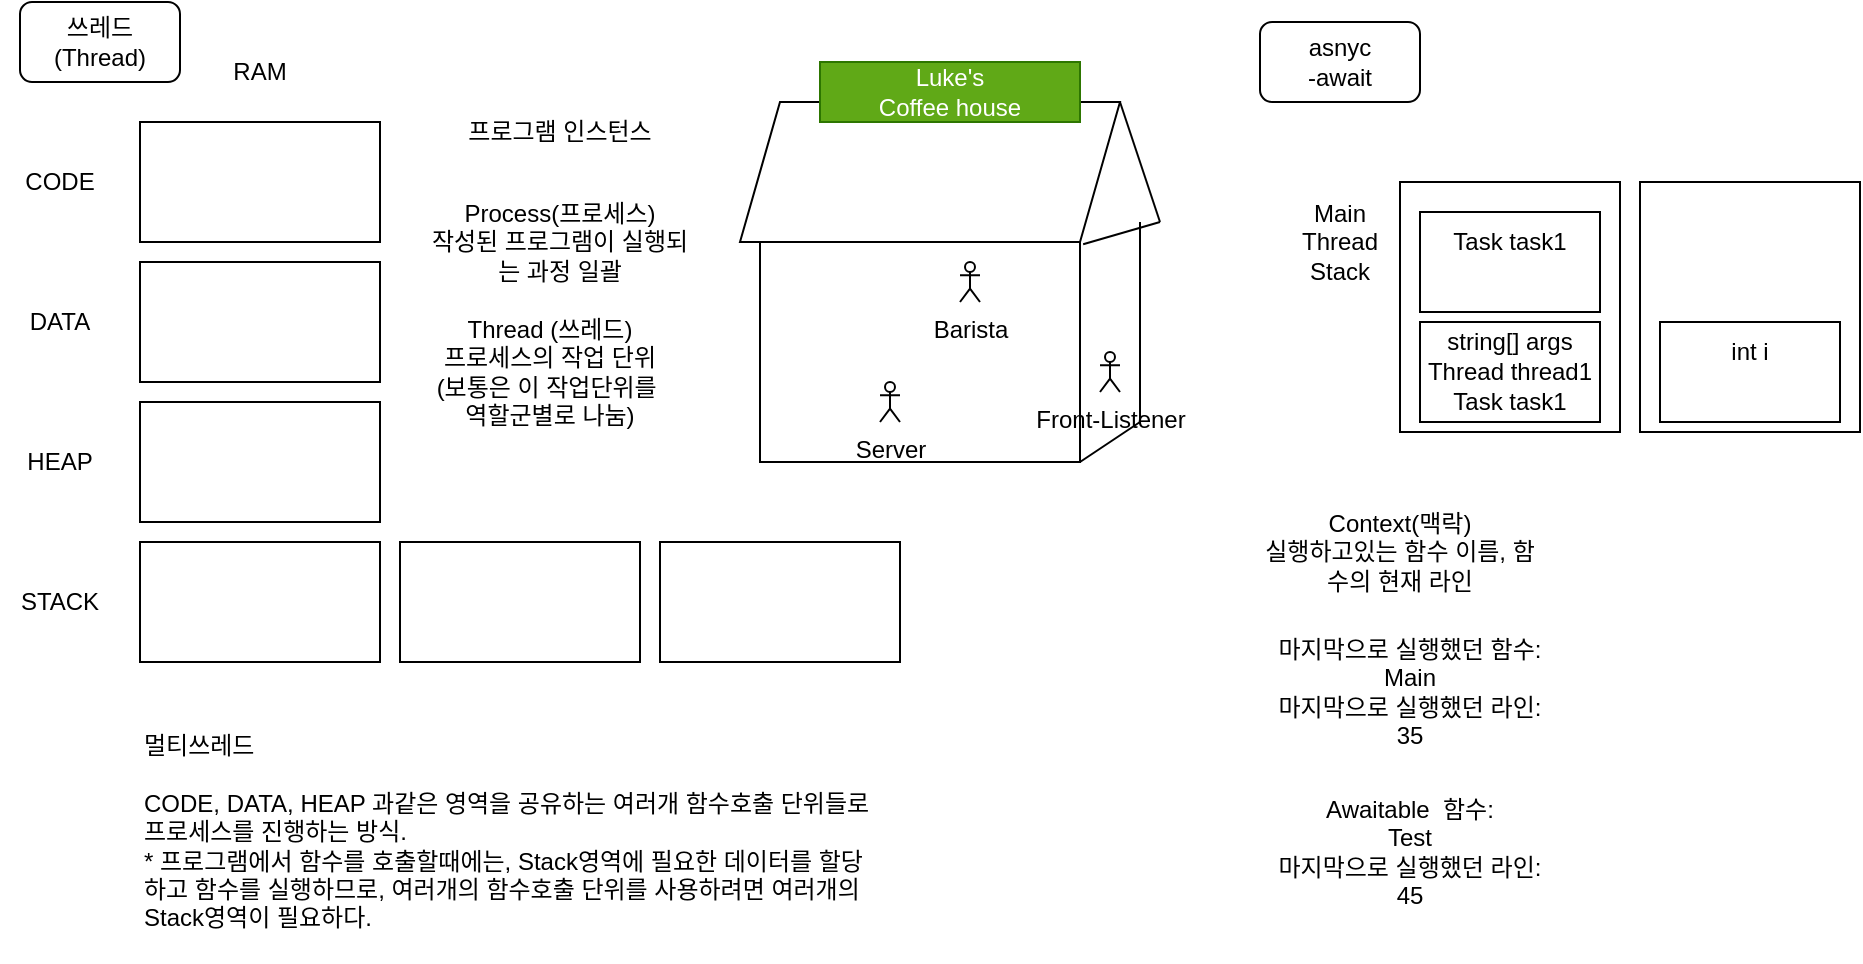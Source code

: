 <mxfile version="24.7.17">
  <diagram id="C5RBs43oDa-KdzZeNtuy" name="Page-1">
    <mxGraphModel dx="445" dy="477" grid="1" gridSize="10" guides="1" tooltips="1" connect="1" arrows="1" fold="1" page="1" pageScale="1" pageWidth="827" pageHeight="1169" math="0" shadow="0">
      <root>
        <mxCell id="WIyWlLk6GJQsqaUBKTNV-0" />
        <mxCell id="WIyWlLk6GJQsqaUBKTNV-1" parent="WIyWlLk6GJQsqaUBKTNV-0" />
        <mxCell id="BW4YJrbhgIKyjg24cMYA-1" value="쓰레드&lt;div&gt;(Thread)&lt;/div&gt;" style="rounded=1;whiteSpace=wrap;html=1;" vertex="1" parent="WIyWlLk6GJQsqaUBKTNV-1">
          <mxGeometry x="10" y="10" width="80" height="40" as="geometry" />
        </mxCell>
        <mxCell id="BW4YJrbhgIKyjg24cMYA-2" value="" style="rounded=0;whiteSpace=wrap;html=1;" vertex="1" parent="WIyWlLk6GJQsqaUBKTNV-1">
          <mxGeometry x="70" y="70" width="120" height="60" as="geometry" />
        </mxCell>
        <mxCell id="BW4YJrbhgIKyjg24cMYA-3" value="CODE" style="text;html=1;align=center;verticalAlign=middle;whiteSpace=wrap;rounded=0;" vertex="1" parent="WIyWlLk6GJQsqaUBKTNV-1">
          <mxGeometry y="85" width="60" height="30" as="geometry" />
        </mxCell>
        <mxCell id="BW4YJrbhgIKyjg24cMYA-4" value="DATA" style="text;html=1;align=center;verticalAlign=middle;whiteSpace=wrap;rounded=0;" vertex="1" parent="WIyWlLk6GJQsqaUBKTNV-1">
          <mxGeometry y="155" width="60" height="30" as="geometry" />
        </mxCell>
        <mxCell id="BW4YJrbhgIKyjg24cMYA-5" value="" style="rounded=0;whiteSpace=wrap;html=1;" vertex="1" parent="WIyWlLk6GJQsqaUBKTNV-1">
          <mxGeometry x="70" y="140" width="120" height="60" as="geometry" />
        </mxCell>
        <mxCell id="BW4YJrbhgIKyjg24cMYA-6" value="HEAP" style="text;html=1;align=center;verticalAlign=middle;whiteSpace=wrap;rounded=0;" vertex="1" parent="WIyWlLk6GJQsqaUBKTNV-1">
          <mxGeometry y="225" width="60" height="30" as="geometry" />
        </mxCell>
        <mxCell id="BW4YJrbhgIKyjg24cMYA-7" value="" style="rounded=0;whiteSpace=wrap;html=1;" vertex="1" parent="WIyWlLk6GJQsqaUBKTNV-1">
          <mxGeometry x="70" y="210" width="120" height="60" as="geometry" />
        </mxCell>
        <mxCell id="BW4YJrbhgIKyjg24cMYA-8" value="STACK" style="text;html=1;align=center;verticalAlign=middle;whiteSpace=wrap;rounded=0;" vertex="1" parent="WIyWlLk6GJQsqaUBKTNV-1">
          <mxGeometry y="295" width="60" height="30" as="geometry" />
        </mxCell>
        <mxCell id="BW4YJrbhgIKyjg24cMYA-9" value="" style="rounded=0;whiteSpace=wrap;html=1;" vertex="1" parent="WIyWlLk6GJQsqaUBKTNV-1">
          <mxGeometry x="70" y="280" width="120" height="60" as="geometry" />
        </mxCell>
        <mxCell id="BW4YJrbhgIKyjg24cMYA-10" value="RAM" style="text;html=1;align=center;verticalAlign=middle;whiteSpace=wrap;rounded=0;" vertex="1" parent="WIyWlLk6GJQsqaUBKTNV-1">
          <mxGeometry x="100" y="30" width="60" height="30" as="geometry" />
        </mxCell>
        <mxCell id="BW4YJrbhgIKyjg24cMYA-11" value="프로그램 인스턴스" style="text;html=1;align=center;verticalAlign=middle;whiteSpace=wrap;rounded=0;" vertex="1" parent="WIyWlLk6GJQsqaUBKTNV-1">
          <mxGeometry x="210" y="60" width="140" height="30" as="geometry" />
        </mxCell>
        <mxCell id="BW4YJrbhgIKyjg24cMYA-12" value="Process(프로세스)&lt;div&gt;작성된 프로그램이 실행되는 과정 일괄&lt;/div&gt;" style="text;html=1;align=center;verticalAlign=middle;whiteSpace=wrap;rounded=0;" vertex="1" parent="WIyWlLk6GJQsqaUBKTNV-1">
          <mxGeometry x="210" y="90" width="140" height="80" as="geometry" />
        </mxCell>
        <mxCell id="BW4YJrbhgIKyjg24cMYA-13" value="" style="shape=parallelogram;perimeter=parallelogramPerimeter;whiteSpace=wrap;html=1;fixedSize=1;" vertex="1" parent="WIyWlLk6GJQsqaUBKTNV-1">
          <mxGeometry x="370" y="60" width="190" height="70" as="geometry" />
        </mxCell>
        <mxCell id="BW4YJrbhgIKyjg24cMYA-14" value="" style="endArrow=none;html=1;rounded=0;entryX=1;entryY=0;entryDx=0;entryDy=0;" edge="1" parent="WIyWlLk6GJQsqaUBKTNV-1" target="BW4YJrbhgIKyjg24cMYA-13">
          <mxGeometry width="50" height="50" relative="1" as="geometry">
            <mxPoint x="580" y="120" as="sourcePoint" />
            <mxPoint x="400" y="210" as="targetPoint" />
          </mxGeometry>
        </mxCell>
        <mxCell id="BW4YJrbhgIKyjg24cMYA-15" value="" style="rounded=0;whiteSpace=wrap;html=1;" vertex="1" parent="WIyWlLk6GJQsqaUBKTNV-1">
          <mxGeometry x="380" y="130" width="160" height="110" as="geometry" />
        </mxCell>
        <mxCell id="BW4YJrbhgIKyjg24cMYA-16" value="" style="endArrow=none;html=1;rounded=0;entryX=0.903;entryY=1.016;entryDx=0;entryDy=0;entryPerimeter=0;" edge="1" parent="WIyWlLk6GJQsqaUBKTNV-1" target="BW4YJrbhgIKyjg24cMYA-13">
          <mxGeometry width="50" height="50" relative="1" as="geometry">
            <mxPoint x="580" y="120" as="sourcePoint" />
            <mxPoint x="570" y="70" as="targetPoint" />
          </mxGeometry>
        </mxCell>
        <mxCell id="BW4YJrbhgIKyjg24cMYA-17" value="" style="endArrow=none;html=1;rounded=0;" edge="1" parent="WIyWlLk6GJQsqaUBKTNV-1">
          <mxGeometry width="50" height="50" relative="1" as="geometry">
            <mxPoint x="570" y="120" as="sourcePoint" />
            <mxPoint x="570" y="220" as="targetPoint" />
          </mxGeometry>
        </mxCell>
        <mxCell id="BW4YJrbhgIKyjg24cMYA-18" value="" style="endArrow=none;html=1;rounded=0;exitX=1;exitY=1;exitDx=0;exitDy=0;" edge="1" parent="WIyWlLk6GJQsqaUBKTNV-1" source="BW4YJrbhgIKyjg24cMYA-15">
          <mxGeometry width="50" height="50" relative="1" as="geometry">
            <mxPoint x="580" y="130" as="sourcePoint" />
            <mxPoint x="570" y="220" as="targetPoint" />
          </mxGeometry>
        </mxCell>
        <mxCell id="BW4YJrbhgIKyjg24cMYA-19" value="Luke&#39;s&lt;div&gt;Coffee house&lt;/div&gt;" style="text;html=1;align=center;verticalAlign=middle;whiteSpace=wrap;rounded=0;fillColor=#60a917;fontColor=#ffffff;strokeColor=#2D7600;" vertex="1" parent="WIyWlLk6GJQsqaUBKTNV-1">
          <mxGeometry x="410" y="40" width="130" height="30" as="geometry" />
        </mxCell>
        <mxCell id="BW4YJrbhgIKyjg24cMYA-21" value="Thread (쓰레드)&lt;div&gt;프로세스의 작업 단위&lt;/div&gt;&lt;div&gt;(보통은 이 작업단위를&amp;nbsp;&lt;/div&gt;&lt;div&gt;역할군별로 나눔)&lt;/div&gt;" style="text;html=1;align=center;verticalAlign=middle;whiteSpace=wrap;rounded=0;" vertex="1" parent="WIyWlLk6GJQsqaUBKTNV-1">
          <mxGeometry x="210" y="160" width="130" height="70" as="geometry" />
        </mxCell>
        <mxCell id="BW4YJrbhgIKyjg24cMYA-23" value="Front-Listener" style="shape=umlActor;verticalLabelPosition=bottom;verticalAlign=top;html=1;outlineConnect=0;" vertex="1" parent="WIyWlLk6GJQsqaUBKTNV-1">
          <mxGeometry x="550" y="185" width="10" height="20" as="geometry" />
        </mxCell>
        <mxCell id="BW4YJrbhgIKyjg24cMYA-24" value="Barista" style="shape=umlActor;verticalLabelPosition=bottom;verticalAlign=top;html=1;outlineConnect=0;" vertex="1" parent="WIyWlLk6GJQsqaUBKTNV-1">
          <mxGeometry x="480" y="140" width="10" height="20" as="geometry" />
        </mxCell>
        <mxCell id="BW4YJrbhgIKyjg24cMYA-25" value="Server" style="shape=umlActor;verticalLabelPosition=bottom;verticalAlign=top;html=1;outlineConnect=0;" vertex="1" parent="WIyWlLk6GJQsqaUBKTNV-1">
          <mxGeometry x="440" y="200" width="10" height="20" as="geometry" />
        </mxCell>
        <mxCell id="BW4YJrbhgIKyjg24cMYA-26" value="" style="rounded=0;whiteSpace=wrap;html=1;" vertex="1" parent="WIyWlLk6GJQsqaUBKTNV-1">
          <mxGeometry x="200" y="280" width="120" height="60" as="geometry" />
        </mxCell>
        <mxCell id="BW4YJrbhgIKyjg24cMYA-27" value="" style="rounded=0;whiteSpace=wrap;html=1;" vertex="1" parent="WIyWlLk6GJQsqaUBKTNV-1">
          <mxGeometry x="330" y="280" width="120" height="60" as="geometry" />
        </mxCell>
        <mxCell id="BW4YJrbhgIKyjg24cMYA-28" value="멀티쓰레드&lt;div&gt;&lt;br&gt;&lt;/div&gt;&lt;div&gt;CODE, DATA, HEAP 과같은 영역을 공유하는 여러개 함수호출 단위들로 프로세스를 진행하는 방식.&lt;/div&gt;&lt;div&gt;* 프로그램에서 함수를 호출할때에는, Stack영역에 필요한 데이터를 할당하고 함수를 실행하므로, 여러개의 함수호출 단위를 사용하려면 여러개의 Stack영역이 필요하다.&lt;/div&gt;" style="text;html=1;align=left;verticalAlign=middle;whiteSpace=wrap;rounded=0;" vertex="1" parent="WIyWlLk6GJQsqaUBKTNV-1">
          <mxGeometry x="70" y="360" width="370" height="130" as="geometry" />
        </mxCell>
        <mxCell id="BW4YJrbhgIKyjg24cMYA-29" value="asnyc&lt;div&gt;-await&lt;/div&gt;" style="rounded=1;whiteSpace=wrap;html=1;" vertex="1" parent="WIyWlLk6GJQsqaUBKTNV-1">
          <mxGeometry x="630" y="20" width="80" height="40" as="geometry" />
        </mxCell>
        <mxCell id="BW4YJrbhgIKyjg24cMYA-31" value="" style="rounded=0;whiteSpace=wrap;html=1;" vertex="1" parent="WIyWlLk6GJQsqaUBKTNV-1">
          <mxGeometry x="700" y="100" width="110" height="125" as="geometry" />
        </mxCell>
        <mxCell id="BW4YJrbhgIKyjg24cMYA-32" value="Main&lt;div&gt;Thread&lt;/div&gt;&lt;div&gt;Stack&lt;/div&gt;" style="text;html=1;align=center;verticalAlign=middle;whiteSpace=wrap;rounded=0;" vertex="1" parent="WIyWlLk6GJQsqaUBKTNV-1">
          <mxGeometry x="640" y="100" width="60" height="60" as="geometry" />
        </mxCell>
        <mxCell id="BW4YJrbhgIKyjg24cMYA-33" value="" style="rounded=0;whiteSpace=wrap;html=1;" vertex="1" parent="WIyWlLk6GJQsqaUBKTNV-1">
          <mxGeometry x="710" y="170" width="90" height="50" as="geometry" />
        </mxCell>
        <mxCell id="BW4YJrbhgIKyjg24cMYA-34" value="Context(맥락)&lt;div&gt;실행하고있는 함수 이름, 함수의 현재 라인&lt;/div&gt;" style="text;html=1;align=center;verticalAlign=middle;whiteSpace=wrap;rounded=0;" vertex="1" parent="WIyWlLk6GJQsqaUBKTNV-1">
          <mxGeometry x="630" y="255" width="140" height="60" as="geometry" />
        </mxCell>
        <mxCell id="BW4YJrbhgIKyjg24cMYA-35" value="string[] args" style="text;html=1;align=center;verticalAlign=middle;whiteSpace=wrap;rounded=0;" vertex="1" parent="WIyWlLk6GJQsqaUBKTNV-1">
          <mxGeometry x="720" y="170" width="70" height="20" as="geometry" />
        </mxCell>
        <mxCell id="BW4YJrbhgIKyjg24cMYA-36" value="Thread thread1" style="text;html=1;align=center;verticalAlign=middle;whiteSpace=wrap;rounded=0;" vertex="1" parent="WIyWlLk6GJQsqaUBKTNV-1">
          <mxGeometry x="705" y="185" width="100" height="20" as="geometry" />
        </mxCell>
        <mxCell id="BW4YJrbhgIKyjg24cMYA-37" value="Task task1" style="text;html=1;align=center;verticalAlign=middle;whiteSpace=wrap;rounded=0;" vertex="1" parent="WIyWlLk6GJQsqaUBKTNV-1">
          <mxGeometry x="705" y="200" width="100" height="20" as="geometry" />
        </mxCell>
        <mxCell id="BW4YJrbhgIKyjg24cMYA-38" value="" style="rounded=0;whiteSpace=wrap;html=1;" vertex="1" parent="WIyWlLk6GJQsqaUBKTNV-1">
          <mxGeometry x="820" y="100" width="110" height="125" as="geometry" />
        </mxCell>
        <mxCell id="BW4YJrbhgIKyjg24cMYA-39" value="" style="rounded=0;whiteSpace=wrap;html=1;" vertex="1" parent="WIyWlLk6GJQsqaUBKTNV-1">
          <mxGeometry x="830" y="170" width="90" height="50" as="geometry" />
        </mxCell>
        <mxCell id="BW4YJrbhgIKyjg24cMYA-40" value="int i" style="text;html=1;align=center;verticalAlign=middle;whiteSpace=wrap;rounded=0;" vertex="1" parent="WIyWlLk6GJQsqaUBKTNV-1">
          <mxGeometry x="840" y="175" width="70" height="20" as="geometry" />
        </mxCell>
        <mxCell id="BW4YJrbhgIKyjg24cMYA-41" value="마지막으로 실행했던 함수:&lt;div&gt;Main&lt;/div&gt;&lt;div&gt;마지막으로 실행했던 라인:&lt;/div&gt;&lt;div&gt;35&lt;/div&gt;" style="text;html=1;align=center;verticalAlign=middle;whiteSpace=wrap;rounded=0;" vertex="1" parent="WIyWlLk6GJQsqaUBKTNV-1">
          <mxGeometry x="630" y="315" width="150" height="80" as="geometry" />
        </mxCell>
        <mxCell id="BW4YJrbhgIKyjg24cMYA-42" value="" style="rounded=0;whiteSpace=wrap;html=1;" vertex="1" parent="WIyWlLk6GJQsqaUBKTNV-1">
          <mxGeometry x="710" y="115" width="90" height="50" as="geometry" />
        </mxCell>
        <mxCell id="BW4YJrbhgIKyjg24cMYA-43" value="Task task1" style="text;html=1;align=center;verticalAlign=middle;whiteSpace=wrap;rounded=0;" vertex="1" parent="WIyWlLk6GJQsqaUBKTNV-1">
          <mxGeometry x="705" y="120" width="100" height="20" as="geometry" />
        </mxCell>
        <mxCell id="BW4YJrbhgIKyjg24cMYA-47" value="Awaitable&amp;nbsp; 함수:&lt;div&gt;Test&lt;/div&gt;&lt;div&gt;마지막으로 실행했던 라인:&lt;/div&gt;&lt;div&gt;45&lt;/div&gt;" style="text;html=1;align=center;verticalAlign=middle;whiteSpace=wrap;rounded=0;" vertex="1" parent="WIyWlLk6GJQsqaUBKTNV-1">
          <mxGeometry x="630" y="395" width="150" height="80" as="geometry" />
        </mxCell>
      </root>
    </mxGraphModel>
  </diagram>
</mxfile>
